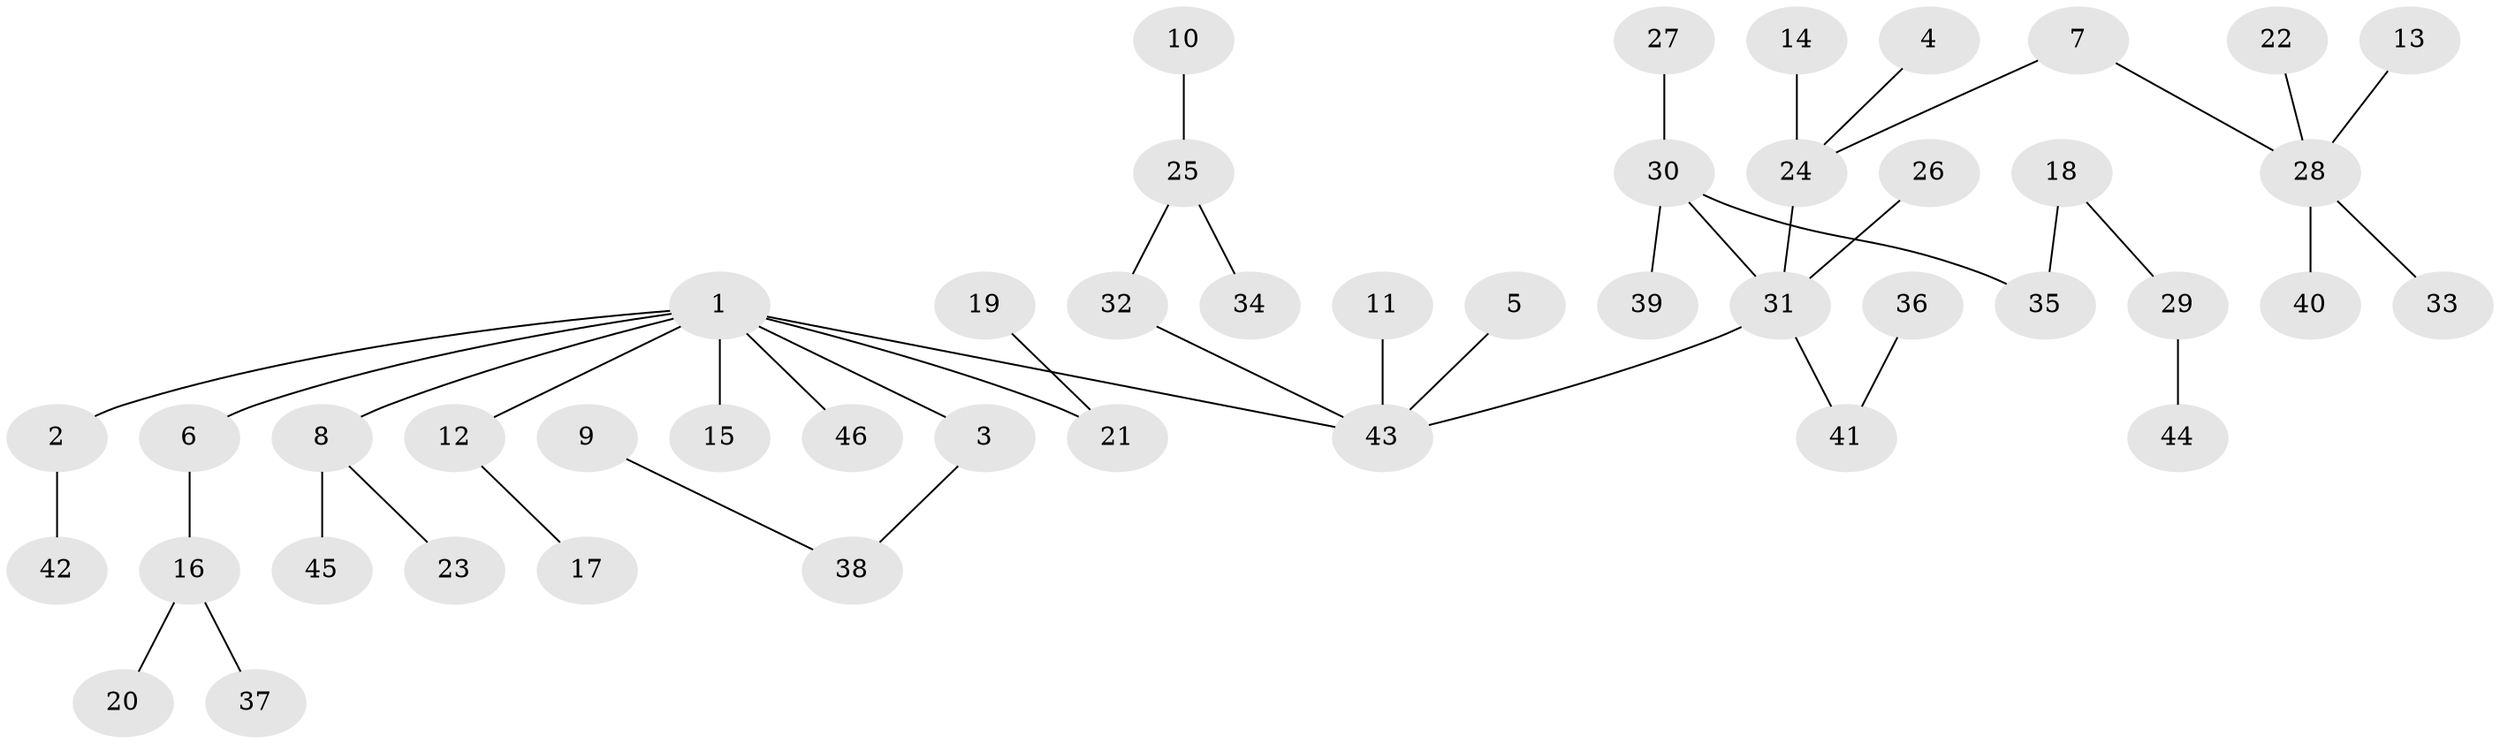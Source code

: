 // original degree distribution, {9: 0.010869565217391304, 6: 0.010869565217391304, 7: 0.010869565217391304, 2: 0.2717391304347826, 4: 0.043478260869565216, 5: 0.010869565217391304, 3: 0.16304347826086957, 1: 0.4782608695652174}
// Generated by graph-tools (version 1.1) at 2025/50/03/09/25 03:50:16]
// undirected, 46 vertices, 45 edges
graph export_dot {
graph [start="1"]
  node [color=gray90,style=filled];
  1;
  2;
  3;
  4;
  5;
  6;
  7;
  8;
  9;
  10;
  11;
  12;
  13;
  14;
  15;
  16;
  17;
  18;
  19;
  20;
  21;
  22;
  23;
  24;
  25;
  26;
  27;
  28;
  29;
  30;
  31;
  32;
  33;
  34;
  35;
  36;
  37;
  38;
  39;
  40;
  41;
  42;
  43;
  44;
  45;
  46;
  1 -- 2 [weight=1.0];
  1 -- 3 [weight=1.0];
  1 -- 6 [weight=1.0];
  1 -- 8 [weight=1.0];
  1 -- 12 [weight=1.0];
  1 -- 15 [weight=1.0];
  1 -- 21 [weight=1.0];
  1 -- 43 [weight=1.0];
  1 -- 46 [weight=1.0];
  2 -- 42 [weight=1.0];
  3 -- 38 [weight=1.0];
  4 -- 24 [weight=1.0];
  5 -- 43 [weight=1.0];
  6 -- 16 [weight=1.0];
  7 -- 24 [weight=1.0];
  7 -- 28 [weight=1.0];
  8 -- 23 [weight=1.0];
  8 -- 45 [weight=1.0];
  9 -- 38 [weight=1.0];
  10 -- 25 [weight=1.0];
  11 -- 43 [weight=1.0];
  12 -- 17 [weight=1.0];
  13 -- 28 [weight=1.0];
  14 -- 24 [weight=1.0];
  16 -- 20 [weight=1.0];
  16 -- 37 [weight=1.0];
  18 -- 29 [weight=1.0];
  18 -- 35 [weight=1.0];
  19 -- 21 [weight=1.0];
  22 -- 28 [weight=1.0];
  24 -- 31 [weight=1.0];
  25 -- 32 [weight=1.0];
  25 -- 34 [weight=1.0];
  26 -- 31 [weight=1.0];
  27 -- 30 [weight=1.0];
  28 -- 33 [weight=1.0];
  28 -- 40 [weight=1.0];
  29 -- 44 [weight=1.0];
  30 -- 31 [weight=1.0];
  30 -- 35 [weight=1.0];
  30 -- 39 [weight=1.0];
  31 -- 41 [weight=1.0];
  31 -- 43 [weight=1.0];
  32 -- 43 [weight=1.0];
  36 -- 41 [weight=1.0];
}
